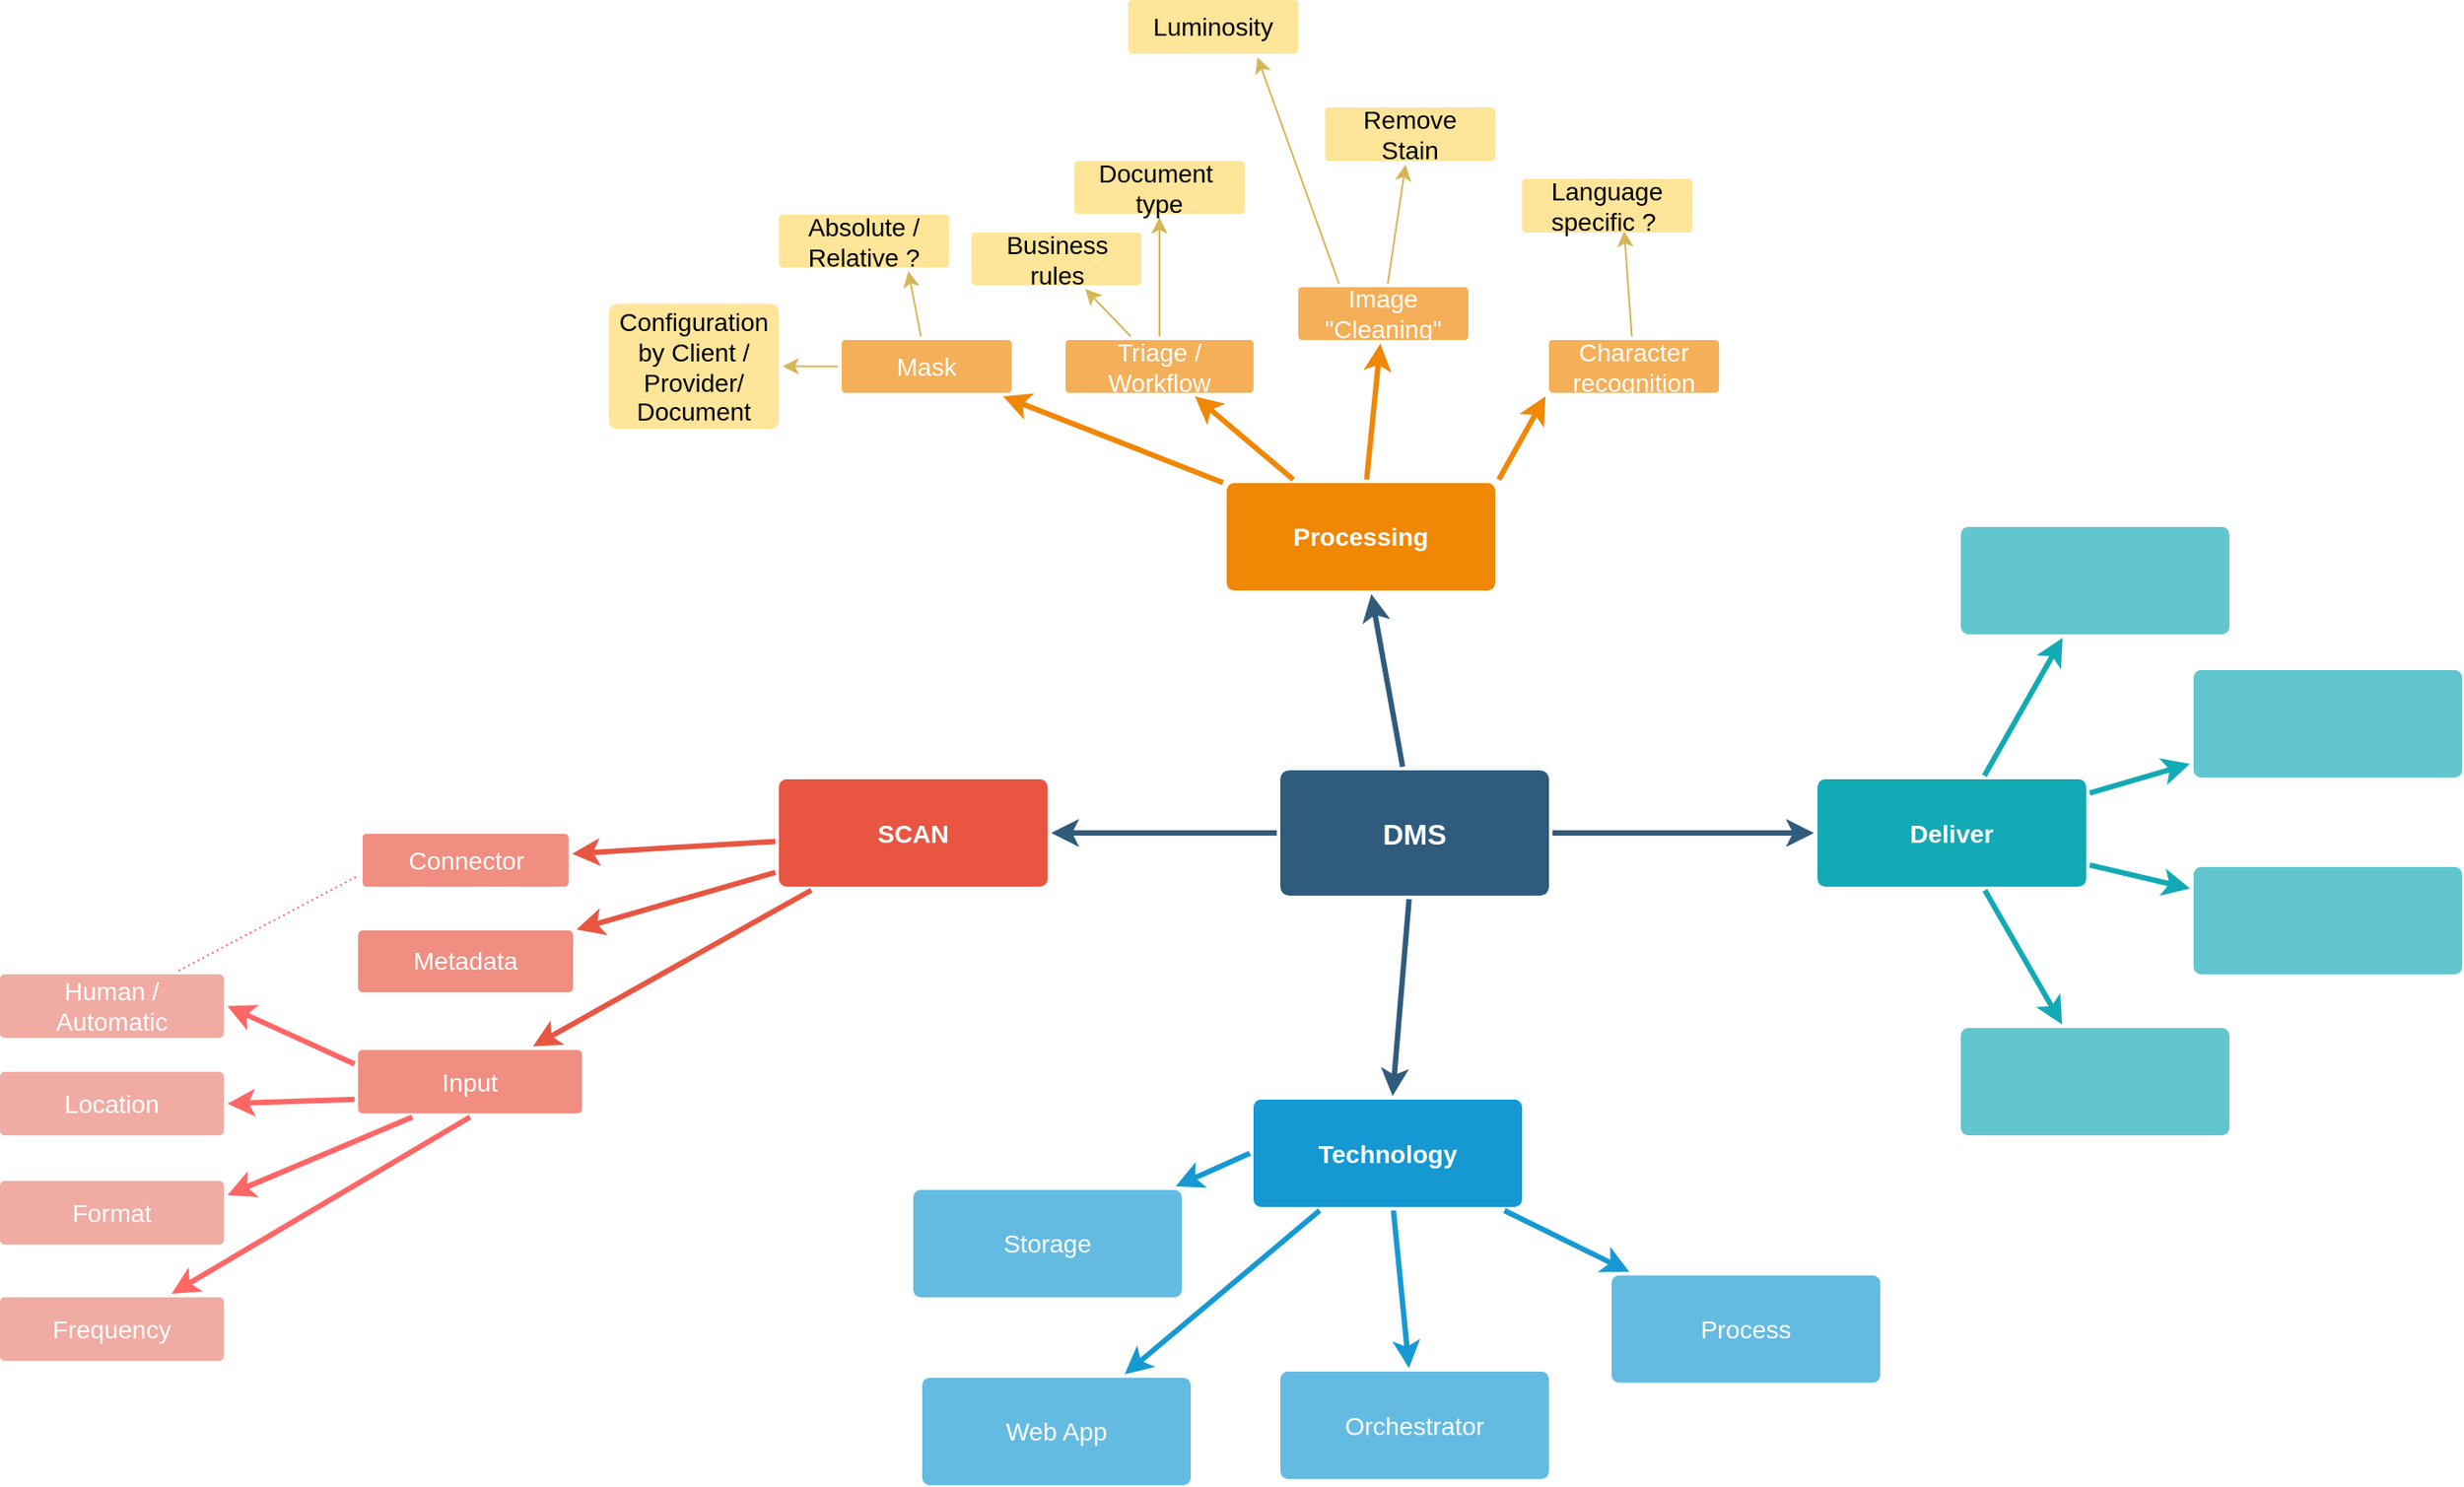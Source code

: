 <mxfile version="12.5.4" type="device"><diagram id="6a731a19-8d31-9384-78a2-239565b7b9f0" name="Page-1"><mxGraphModel dx="1951" dy="1533" grid="1" gridSize="10" guides="1" tooltips="1" connect="1" arrows="1" fold="1" page="1" pageScale="1" pageWidth="1169" pageHeight="827" background="#ffffff" math="0" shadow="0"><root><mxCell id="0"/><mxCell id="1" parent="0"/><mxCell id="1745" value="" style="edgeStyle=none;rounded=0;jumpStyle=none;html=1;shadow=0;labelBackgroundColor=none;startArrow=none;startFill=0;endArrow=classic;endFill=1;jettySize=auto;orthogonalLoop=1;strokeColor=#2F5B7C;strokeWidth=3;fontFamily=Helvetica;fontSize=16;fontColor=#23445D;spacing=5;" parent="1" source="1749" target="1764" edge="1"><mxGeometry relative="1" as="geometry"/></mxCell><mxCell id="1746" value="" style="edgeStyle=none;rounded=0;jumpStyle=none;html=1;shadow=0;labelBackgroundColor=none;startArrow=none;startFill=0;endArrow=classic;endFill=1;jettySize=auto;orthogonalLoop=1;strokeColor=#2F5B7C;strokeWidth=3;fontFamily=Helvetica;fontSize=16;fontColor=#23445D;spacing=5;" parent="1" source="1749" target="1771" edge="1"><mxGeometry relative="1" as="geometry"/></mxCell><mxCell id="1747" value="" style="edgeStyle=none;rounded=0;jumpStyle=none;html=1;shadow=0;labelBackgroundColor=none;startArrow=none;startFill=0;endArrow=classic;endFill=1;jettySize=auto;orthogonalLoop=1;strokeColor=#2F5B7C;strokeWidth=3;fontFamily=Helvetica;fontSize=16;fontColor=#23445D;spacing=5;" parent="1" source="1749" target="1760" edge="1"><mxGeometry relative="1" as="geometry"/></mxCell><mxCell id="1748" value="" style="edgeStyle=none;rounded=0;jumpStyle=none;html=1;shadow=0;labelBackgroundColor=none;startArrow=none;startFill=0;endArrow=classic;endFill=1;jettySize=auto;orthogonalLoop=1;strokeColor=#2F5B7C;strokeWidth=3;fontFamily=Helvetica;fontSize=16;fontColor=#23445D;spacing=5;" parent="1" source="1749" target="1753" edge="1"><mxGeometry relative="1" as="geometry"/></mxCell><mxCell id="1749" value="DMS" style="rounded=1;whiteSpace=wrap;html=1;shadow=0;labelBackgroundColor=none;strokeColor=none;strokeWidth=3;fillColor=#2F5B7C;fontFamily=Helvetica;fontSize=16;fontColor=#FFFFFF;align=center;fontStyle=1;spacing=5;arcSize=7;perimeterSpacing=2;" parent="1" vertex="1"><mxGeometry x="495" y="380.5" width="150" height="70" as="geometry"/></mxCell><mxCell id="1750" value="" style="edgeStyle=none;rounded=1;jumpStyle=none;html=1;shadow=0;labelBackgroundColor=none;startArrow=none;startFill=0;jettySize=auto;orthogonalLoop=1;strokeColor=#E85642;strokeWidth=3;fontFamily=Helvetica;fontSize=14;fontColor=#FFFFFF;spacing=5;fontStyle=1;fillColor=#b0e3e6;" parent="1" source="1753" target="1756" edge="1"><mxGeometry relative="1" as="geometry"/></mxCell><mxCell id="1751" value="" style="edgeStyle=none;rounded=1;jumpStyle=none;html=1;shadow=0;labelBackgroundColor=none;startArrow=none;startFill=0;jettySize=auto;orthogonalLoop=1;strokeColor=#E85642;strokeWidth=3;fontFamily=Helvetica;fontSize=14;fontColor=#FFFFFF;spacing=5;fontStyle=1;fillColor=#b0e3e6;" parent="1" source="1753" target="1755" edge="1"><mxGeometry relative="1" as="geometry"/></mxCell><mxCell id="1752" value="" style="edgeStyle=none;rounded=1;jumpStyle=none;html=1;shadow=0;labelBackgroundColor=none;startArrow=none;startFill=0;jettySize=auto;orthogonalLoop=1;strokeColor=#E85642;strokeWidth=3;fontFamily=Helvetica;fontSize=14;fontColor=#FFFFFF;spacing=5;fontStyle=1;fillColor=#b0e3e6;" parent="1" source="1753" target="1754" edge="1"><mxGeometry relative="1" as="geometry"/></mxCell><mxCell id="1753" value="SCAN" style="rounded=1;whiteSpace=wrap;html=1;shadow=0;labelBackgroundColor=none;strokeColor=none;strokeWidth=3;fillColor=#e85642;fontFamily=Helvetica;fontSize=14;fontColor=#FFFFFF;align=center;spacing=5;fontStyle=1;arcSize=7;perimeterSpacing=2;" parent="1" vertex="1"><mxGeometry x="215" y="385.5" width="150" height="60" as="geometry"/></mxCell><mxCell id="1754" value="Input" style="rounded=1;whiteSpace=wrap;html=1;shadow=0;labelBackgroundColor=none;strokeColor=none;strokeWidth=3;fillColor=#f08e81;fontFamily=Helvetica;fontSize=14;fontColor=#FFFFFF;align=center;spacing=5;fontStyle=0;arcSize=7;perimeterSpacing=2;" parent="1" vertex="1"><mxGeometry x="-20" y="536.75" width="125" height="35.5" as="geometry"/></mxCell><mxCell id="1755" value="Metadata" style="rounded=1;whiteSpace=wrap;html=1;shadow=0;labelBackgroundColor=none;strokeColor=none;strokeWidth=3;fillColor=#f08e81;fontFamily=Helvetica;fontSize=14;fontColor=#FFFFFF;align=center;spacing=5;fontStyle=0;arcSize=7;perimeterSpacing=2;" parent="1" vertex="1"><mxGeometry x="-20" y="470" width="120" height="34.5" as="geometry"/></mxCell><mxCell id="1756" value="Connector" style="rounded=1;whiteSpace=wrap;html=1;shadow=0;labelBackgroundColor=none;strokeColor=none;strokeWidth=3;fillColor=#f08e81;fontFamily=Helvetica;fontSize=14;fontColor=#FFFFFF;align=center;spacing=5;fontStyle=0;arcSize=7;perimeterSpacing=2;" parent="1" vertex="1"><mxGeometry x="-17.5" y="416" width="115" height="29.5" as="geometry"/></mxCell><mxCell id="1757" value="" style="edgeStyle=none;rounded=0;jumpStyle=none;html=1;shadow=0;labelBackgroundColor=none;startArrow=none;startFill=0;endArrow=classic;endFill=1;jettySize=auto;orthogonalLoop=1;strokeColor=#1699D3;strokeWidth=3;fontFamily=Helvetica;fontSize=14;fontColor=#FFFFFF;spacing=5;" parent="1" source="1760" target="1763" edge="1"><mxGeometry relative="1" as="geometry"/></mxCell><mxCell id="1758" value="" style="edgeStyle=none;rounded=0;jumpStyle=none;html=1;shadow=0;labelBackgroundColor=none;startArrow=none;startFill=0;endArrow=classic;endFill=1;jettySize=auto;orthogonalLoop=1;strokeColor=#1699D3;strokeWidth=3;fontFamily=Helvetica;fontSize=14;fontColor=#FFFFFF;spacing=5;" parent="1" source="1760" target="1762" edge="1"><mxGeometry relative="1" as="geometry"/></mxCell><mxCell id="1759" value="" style="edgeStyle=none;rounded=0;jumpStyle=none;html=1;shadow=0;labelBackgroundColor=none;startArrow=none;startFill=0;endArrow=classic;endFill=1;jettySize=auto;orthogonalLoop=1;strokeColor=#1699D3;strokeWidth=3;fontFamily=Helvetica;fontSize=14;fontColor=#FFFFFF;spacing=5;" parent="1" source="1760" target="1761" edge="1"><mxGeometry relative="1" as="geometry"/></mxCell><mxCell id="1760" value="Technology" style="rounded=1;whiteSpace=wrap;html=1;shadow=0;labelBackgroundColor=none;strokeColor=none;strokeWidth=3;fillColor=#1699d3;fontFamily=Helvetica;fontSize=14;fontColor=#FFFFFF;align=center;spacing=5;fontStyle=1;arcSize=7;perimeterSpacing=2;" parent="1" vertex="1"><mxGeometry x="480" y="564.5" width="150" height="60" as="geometry"/></mxCell><mxCell id="1761" value="Process" style="rounded=1;whiteSpace=wrap;html=1;shadow=0;labelBackgroundColor=none;strokeColor=none;strokeWidth=3;fillColor=#64bbe2;fontFamily=Helvetica;fontSize=14;fontColor=#FFFFFF;align=center;spacing=5;arcSize=7;perimeterSpacing=2;" parent="1" vertex="1"><mxGeometry x="680" y="662.75" width="150" height="60" as="geometry"/></mxCell><mxCell id="1762" value="Orchestrator" style="rounded=1;whiteSpace=wrap;html=1;shadow=0;labelBackgroundColor=none;strokeColor=none;strokeWidth=3;fillColor=#64bbe2;fontFamily=Helvetica;fontSize=14;fontColor=#FFFFFF;align=center;spacing=5;arcSize=7;perimeterSpacing=2;" parent="1" vertex="1"><mxGeometry x="495" y="716.5" width="150" height="60" as="geometry"/></mxCell><mxCell id="1763" value="Web App" style="rounded=1;whiteSpace=wrap;html=1;shadow=0;labelBackgroundColor=none;strokeColor=none;strokeWidth=3;fillColor=#64bbe2;fontFamily=Helvetica;fontSize=14;fontColor=#FFFFFF;align=center;spacing=5;arcSize=7;perimeterSpacing=2;" parent="1" vertex="1"><mxGeometry x="295" y="720" width="150" height="60" as="geometry"/></mxCell><mxCell id="1764" value="Processing" style="rounded=1;whiteSpace=wrap;html=1;shadow=0;labelBackgroundColor=none;strokeColor=none;strokeWidth=3;fillColor=#F08705;fontFamily=Helvetica;fontSize=14;fontColor=#FFFFFF;align=center;spacing=5;fontStyle=1;arcSize=7;perimeterSpacing=2;" parent="1" vertex="1"><mxGeometry x="465" y="220" width="150" height="60" as="geometry"/></mxCell><mxCell id="g_iOaS0XgonC-97d45KO-1799" style="edgeStyle=none;rounded=0;orthogonalLoop=1;jettySize=auto;html=1;strokeColor=#d6b656;fontColor=#000000;fillColor=#fff2cc;entryX=0.75;entryY=1;entryDx=0;entryDy=0;exitX=0.25;exitY=0;exitDx=0;exitDy=0;" edge="1" parent="1" source="1765" target="g_iOaS0XgonC-97d45KO-1798"><mxGeometry relative="1" as="geometry"><mxPoint x="552.5" y="70" as="targetPoint"/></mxGeometry></mxCell><mxCell id="g_iOaS0XgonC-97d45KO-1801" style="edgeStyle=none;rounded=0;orthogonalLoop=1;jettySize=auto;html=1;strokeColor=#d6b656;fontColor=#000000;fillColor=#fff2cc;" edge="1" parent="1" source="1765" target="g_iOaS0XgonC-97d45KO-1800"><mxGeometry relative="1" as="geometry"/></mxCell><mxCell id="1765" value="Image &quot;Cleaning&quot;" style="rounded=1;whiteSpace=wrap;html=1;shadow=0;labelBackgroundColor=none;strokeColor=none;strokeWidth=3;fillColor=#f5af58;fontFamily=Helvetica;fontSize=14;fontColor=#FFFFFF;align=center;spacing=5;arcSize=7;perimeterSpacing=2;" parent="1" vertex="1"><mxGeometry x="505" y="110.5" width="95" height="29.5" as="geometry"/></mxCell><mxCell id="1766" value="" style="edgeStyle=none;rounded=0;jumpStyle=none;html=1;shadow=0;labelBackgroundColor=none;startArrow=none;startFill=0;endArrow=classic;endFill=1;jettySize=auto;orthogonalLoop=1;strokeColor=#F08705;strokeWidth=3;fontFamily=Helvetica;fontSize=14;fontColor=#FFFFFF;spacing=5;" parent="1" source="1764" target="1765" edge="1"><mxGeometry relative="1" as="geometry"/></mxCell><mxCell id="g_iOaS0XgonC-97d45KO-1795" style="edgeStyle=none;rounded=0;orthogonalLoop=1;jettySize=auto;html=1;strokeColor=#d6b656;fontColor=#000000;fillColor=#fff2cc;" edge="1" parent="1" source="1767" target="g_iOaS0XgonC-97d45KO-1794"><mxGeometry relative="1" as="geometry"/></mxCell><mxCell id="g_iOaS0XgonC-97d45KO-1797" style="edgeStyle=none;rounded=0;orthogonalLoop=1;jettySize=auto;html=1;strokeColor=#d6b656;fontColor=#000000;fillColor=#fff2cc;" edge="1" parent="1" source="1767" target="g_iOaS0XgonC-97d45KO-1796"><mxGeometry relative="1" as="geometry"/></mxCell><mxCell id="1767" value="Triage / Workflow" style="rounded=1;whiteSpace=wrap;html=1;shadow=0;labelBackgroundColor=none;strokeColor=none;strokeWidth=3;fillColor=#f5af58;fontFamily=Helvetica;fontSize=14;fontColor=#FFFFFF;align=center;spacing=5;arcSize=7;perimeterSpacing=2;" parent="1" vertex="1"><mxGeometry x="375" y="140" width="105" height="29.5" as="geometry"/></mxCell><mxCell id="1768" value="" style="edgeStyle=none;rounded=0;jumpStyle=none;html=1;shadow=0;labelBackgroundColor=none;startArrow=none;startFill=0;endArrow=classic;endFill=1;jettySize=auto;orthogonalLoop=1;strokeColor=#F08705;strokeWidth=3;fontFamily=Helvetica;fontSize=14;fontColor=#FFFFFF;spacing=5;" parent="1" source="1764" target="1767" edge="1"><mxGeometry relative="1" as="geometry"/></mxCell><mxCell id="g_iOaS0XgonC-97d45KO-1793" style="rounded=0;orthogonalLoop=1;jettySize=auto;html=1;strokeColor=#d6b656;fontColor=#000000;entryX=0.75;entryY=1;entryDx=0;entryDy=0;fillColor=#fff2cc;" edge="1" parent="1" source="1769" target="g_iOaS0XgonC-97d45KO-1792"><mxGeometry relative="1" as="geometry"><mxPoint x="170" y="120" as="targetPoint"/></mxGeometry></mxCell><mxCell id="g_iOaS0XgonC-97d45KO-1803" style="edgeStyle=none;rounded=0;orthogonalLoop=1;jettySize=auto;html=1;strokeColor=#d6b656;fontColor=#000000;fillColor=#fff2cc;" edge="1" parent="1" source="1769" target="g_iOaS0XgonC-97d45KO-1802"><mxGeometry relative="1" as="geometry"/></mxCell><mxCell id="1769" value="Mask" style="rounded=1;whiteSpace=wrap;html=1;shadow=0;labelBackgroundColor=none;strokeColor=none;strokeWidth=3;fillColor=#f5af58;fontFamily=Helvetica;fontSize=14;fontColor=#FFFFFF;align=center;spacing=5;arcSize=7;perimeterSpacing=2;" parent="1" vertex="1"><mxGeometry x="250" y="140" width="95" height="29.5" as="geometry"/></mxCell><mxCell id="1770" value="" style="edgeStyle=none;rounded=0;jumpStyle=none;html=1;shadow=0;labelBackgroundColor=none;startArrow=none;startFill=0;endArrow=classic;endFill=1;jettySize=auto;orthogonalLoop=1;strokeColor=#F08705;strokeWidth=3;fontFamily=Helvetica;fontSize=14;fontColor=#FFFFFF;spacing=5;" parent="1" source="1764" target="1769" edge="1"><mxGeometry relative="1" as="geometry"/></mxCell><mxCell id="1771" value="Deliver" style="rounded=1;whiteSpace=wrap;html=1;shadow=0;labelBackgroundColor=none;strokeColor=none;strokeWidth=3;fillColor=#12aab5;fontFamily=Helvetica;fontSize=14;fontColor=#FFFFFF;align=center;spacing=5;fontStyle=1;arcSize=7;perimeterSpacing=2;" parent="1" vertex="1"><mxGeometry x="795" y="385.5" width="150" height="60" as="geometry"/></mxCell><mxCell id="1772" value="" style="rounded=1;whiteSpace=wrap;html=1;shadow=0;labelBackgroundColor=none;strokeColor=none;strokeWidth=3;fillColor=#61c6ce;fontFamily=Helvetica;fontSize=14;fontColor=#FFFFFF;align=center;spacing=5;fontStyle=0;arcSize=7;perimeterSpacing=2;" parent="1" vertex="1"><mxGeometry x="875" y="524.5" width="150" height="60" as="geometry"/></mxCell><mxCell id="1773" value="" style="edgeStyle=none;rounded=1;jumpStyle=none;html=1;shadow=0;labelBackgroundColor=none;startArrow=none;startFill=0;jettySize=auto;orthogonalLoop=1;strokeColor=#12AAB5;strokeWidth=3;fontFamily=Helvetica;fontSize=14;fontColor=#FFFFFF;spacing=5;fontStyle=1;fillColor=#b0e3e6;" parent="1" source="1771" target="1772" edge="1"><mxGeometry relative="1" as="geometry"/></mxCell><mxCell id="1774" value="" style="rounded=1;whiteSpace=wrap;html=1;shadow=0;labelBackgroundColor=none;strokeColor=none;strokeWidth=3;fillColor=#61c6ce;fontFamily=Helvetica;fontSize=14;fontColor=#FFFFFF;align=center;spacing=5;fontStyle=0;arcSize=7;perimeterSpacing=2;" parent="1" vertex="1"><mxGeometry x="1005" y="434.5" width="150" height="60" as="geometry"/></mxCell><mxCell id="1775" value="" style="edgeStyle=none;rounded=1;jumpStyle=none;html=1;shadow=0;labelBackgroundColor=none;startArrow=none;startFill=0;jettySize=auto;orthogonalLoop=1;strokeColor=#12AAB5;strokeWidth=3;fontFamily=Helvetica;fontSize=14;fontColor=#FFFFFF;spacing=5;fontStyle=1;fillColor=#b0e3e6;" parent="1" source="1771" target="1774" edge="1"><mxGeometry relative="1" as="geometry"/></mxCell><mxCell id="1776" value="" style="rounded=1;whiteSpace=wrap;html=1;shadow=0;labelBackgroundColor=none;strokeColor=none;strokeWidth=3;fillColor=#61c6ce;fontFamily=Helvetica;fontSize=14;fontColor=#FFFFFF;align=center;spacing=5;fontStyle=0;arcSize=7;perimeterSpacing=2;" parent="1" vertex="1"><mxGeometry x="1005" y="324.5" width="150" height="60" as="geometry"/></mxCell><mxCell id="1777" value="" style="edgeStyle=none;rounded=1;jumpStyle=none;html=1;shadow=0;labelBackgroundColor=none;startArrow=none;startFill=0;jettySize=auto;orthogonalLoop=1;strokeColor=#12AAB5;strokeWidth=3;fontFamily=Helvetica;fontSize=14;fontColor=#FFFFFF;spacing=5;fontStyle=1;fillColor=#b0e3e6;" parent="1" source="1771" target="1776" edge="1"><mxGeometry relative="1" as="geometry"/></mxCell><mxCell id="1778" value="" style="rounded=1;whiteSpace=wrap;html=1;shadow=0;labelBackgroundColor=none;strokeColor=none;strokeWidth=3;fillColor=#61c6ce;fontFamily=Helvetica;fontSize=14;fontColor=#FFFFFF;align=center;spacing=5;fontStyle=0;arcSize=7;perimeterSpacing=2;" parent="1" vertex="1"><mxGeometry x="875" y="244.5" width="150" height="60" as="geometry"/></mxCell><mxCell id="1779" value="" style="edgeStyle=none;rounded=1;jumpStyle=none;html=1;shadow=0;labelBackgroundColor=none;startArrow=none;startFill=0;jettySize=auto;orthogonalLoop=1;strokeColor=#12AAB5;strokeWidth=3;fontFamily=Helvetica;fontSize=14;fontColor=#FFFFFF;spacing=5;fontStyle=1;fillColor=#b0e3e6;" parent="1" source="1771" target="1778" edge="1"><mxGeometry relative="1" as="geometry"/></mxCell><mxCell id="g_iOaS0XgonC-97d45KO-1779" value="Format" style="rounded=1;whiteSpace=wrap;html=1;shadow=0;labelBackgroundColor=none;strokeColor=none;strokeWidth=3;fillColor=#F0ABA3;fontFamily=Helvetica;fontSize=14;fontColor=#FFFFFF;align=center;spacing=5;fontStyle=0;arcSize=7;perimeterSpacing=2;" vertex="1" parent="1"><mxGeometry x="-220" y="610" width="125" height="35.5" as="geometry"/></mxCell><mxCell id="g_iOaS0XgonC-97d45KO-1780" value="" style="edgeStyle=none;rounded=1;jumpStyle=none;html=1;shadow=0;labelBackgroundColor=none;startArrow=none;startFill=0;jettySize=auto;orthogonalLoop=1;strokeColor=#FF6666;strokeWidth=3;fontFamily=Helvetica;fontSize=14;fontColor=#FFFFFF;spacing=5;fontStyle=1;fillColor=#b0e3e6;exitX=0.25;exitY=1;exitDx=0;exitDy=0;entryX=1;entryY=0.25;entryDx=0;entryDy=0;" edge="1" parent="1" source="1754" target="g_iOaS0XgonC-97d45KO-1779"><mxGeometry relative="1" as="geometry"><mxPoint x="97.728" y="540" as="sourcePoint"/><mxPoint x="14.004" y="595" as="targetPoint"/></mxGeometry></mxCell><mxCell id="g_iOaS0XgonC-97d45KO-1781" value="Location" style="rounded=1;whiteSpace=wrap;html=1;shadow=0;labelBackgroundColor=none;strokeColor=none;strokeWidth=3;fillColor=#F0ABA3;fontFamily=Helvetica;fontSize=14;fontColor=#FFFFFF;align=center;spacing=5;fontStyle=0;arcSize=7;perimeterSpacing=2;" vertex="1" parent="1"><mxGeometry x="-220" y="549" width="125" height="35.5" as="geometry"/></mxCell><mxCell id="g_iOaS0XgonC-97d45KO-1782" value="" style="edgeStyle=none;rounded=1;jumpStyle=none;html=1;shadow=0;labelBackgroundColor=none;startArrow=none;startFill=0;jettySize=auto;orthogonalLoop=1;strokeColor=#FF6666;strokeWidth=3;fontFamily=Helvetica;fontSize=14;fontColor=#FFFFFF;spacing=5;fontStyle=1;fillColor=#b0e3e6;exitX=0;exitY=0.25;exitDx=0;exitDy=0;entryX=1;entryY=0.5;entryDx=0;entryDy=0;" edge="1" parent="1" source="1754" target="g_iOaS0XgonC-97d45KO-1784"><mxGeometry relative="1" as="geometry"><mxPoint x="14" y="506.51" as="sourcePoint"/><mxPoint x="-61.196" y="584.502" as="targetPoint"/></mxGeometry></mxCell><mxCell id="g_iOaS0XgonC-97d45KO-1804" style="edgeStyle=none;rounded=0;orthogonalLoop=1;jettySize=auto;html=1;entryX=0;entryY=0.75;entryDx=0;entryDy=0;strokeColor=#FF6666;fontColor=#000000;dashed=1;dashPattern=1 2;endArrow=none;endFill=0;" edge="1" parent="1" source="g_iOaS0XgonC-97d45KO-1784" target="1756"><mxGeometry relative="1" as="geometry"/></mxCell><mxCell id="g_iOaS0XgonC-97d45KO-1784" value="Human / Automatic" style="rounded=1;whiteSpace=wrap;html=1;shadow=0;labelBackgroundColor=none;strokeColor=none;strokeWidth=3;fillColor=#F0ABA3;fontFamily=Helvetica;fontSize=14;fontColor=#FFFFFF;align=center;spacing=5;fontStyle=0;arcSize=7;perimeterSpacing=2;" vertex="1" parent="1"><mxGeometry x="-220" y="494.5" width="125" height="35.5" as="geometry"/></mxCell><mxCell id="g_iOaS0XgonC-97d45KO-1785" value="" style="edgeStyle=none;rounded=1;jumpStyle=none;html=1;shadow=0;labelBackgroundColor=none;startArrow=none;startFill=0;jettySize=auto;orthogonalLoop=1;strokeColor=#FF6666;strokeWidth=3;fontFamily=Helvetica;fontSize=14;fontColor=#FFFFFF;spacing=5;fontStyle=1;fillColor=#b0e3e6;exitX=0;exitY=0.75;exitDx=0;exitDy=0;entryX=1;entryY=0.5;entryDx=0;entryDy=0;" edge="1" parent="1" source="1754" target="g_iOaS0XgonC-97d45KO-1781"><mxGeometry relative="1" as="geometry"><mxPoint x="73" y="532.25" as="sourcePoint"/><mxPoint x="-65.25" y="592.5" as="targetPoint"/></mxGeometry></mxCell><mxCell id="g_iOaS0XgonC-97d45KO-1786" value="Frequency" style="rounded=1;whiteSpace=wrap;html=1;shadow=0;labelBackgroundColor=none;strokeColor=none;strokeWidth=3;fillColor=#F0ABA3;fontFamily=Helvetica;fontSize=14;fontColor=#FFFFFF;align=center;spacing=5;fontStyle=0;arcSize=7;perimeterSpacing=2;" vertex="1" parent="1"><mxGeometry x="-220" y="675" width="125" height="35.5" as="geometry"/></mxCell><mxCell id="g_iOaS0XgonC-97d45KO-1787" value="" style="edgeStyle=none;rounded=1;jumpStyle=none;html=1;shadow=0;labelBackgroundColor=none;startArrow=none;startFill=0;jettySize=auto;orthogonalLoop=1;strokeColor=#FF6666;strokeWidth=3;fontFamily=Helvetica;fontSize=14;fontColor=#FFFFFF;spacing=5;fontStyle=1;fillColor=#b0e3e6;exitX=0.5;exitY=1;exitDx=0;exitDy=0;" edge="1" parent="1" source="1754" target="g_iOaS0XgonC-97d45KO-1786"><mxGeometry relative="1" as="geometry"><mxPoint x="20.25" y="584.25" as="sourcePoint"/><mxPoint x="30.054" y="629.992" as="targetPoint"/></mxGeometry></mxCell><mxCell id="g_iOaS0XgonC-97d45KO-1806" style="edgeStyle=none;rounded=0;orthogonalLoop=1;jettySize=auto;html=1;entryX=0.596;entryY=0.912;entryDx=0;entryDy=0;entryPerimeter=0;endArrow=classic;strokeColor=#d6b656;fontColor=#000000;fillColor=#fff2cc;" edge="1" parent="1" source="g_iOaS0XgonC-97d45KO-1788" target="g_iOaS0XgonC-97d45KO-1805"><mxGeometry relative="1" as="geometry"/></mxCell><mxCell id="g_iOaS0XgonC-97d45KO-1788" value="Character recognition" style="rounded=1;whiteSpace=wrap;html=1;shadow=0;labelBackgroundColor=none;strokeColor=none;strokeWidth=3;fillColor=#f5af58;fontFamily=Helvetica;fontSize=14;fontColor=#FFFFFF;align=center;spacing=5;arcSize=7;perimeterSpacing=2;" vertex="1" parent="1"><mxGeometry x="645" y="140" width="95" height="29.5" as="geometry"/></mxCell><mxCell id="g_iOaS0XgonC-97d45KO-1791" value="" style="edgeStyle=none;rounded=0;jumpStyle=none;html=1;shadow=0;labelBackgroundColor=none;startArrow=none;startFill=0;endArrow=classic;endFill=1;jettySize=auto;orthogonalLoop=1;strokeColor=#F08705;strokeWidth=3;fontFamily=Helvetica;fontSize=14;fontColor=#FFFFFF;spacing=5;exitX=1;exitY=0;exitDx=0;exitDy=0;entryX=0;entryY=1;entryDx=0;entryDy=0;" edge="1" parent="1" source="1764" target="g_iOaS0XgonC-97d45KO-1788"><mxGeometry relative="1" as="geometry"><mxPoint x="523.262" y="202.5" as="sourcePoint"/><mxPoint x="545.09" y="181.5" as="targetPoint"/></mxGeometry></mxCell><mxCell id="g_iOaS0XgonC-97d45KO-1792" value="Absolute / Relative ?" style="rounded=1;whiteSpace=wrap;html=1;shadow=0;labelBackgroundColor=none;strokeColor=none;strokeWidth=3;fillColor=#FFE599;fontFamily=Helvetica;fontSize=14;fontColor=#000000;align=center;spacing=5;arcSize=7;perimeterSpacing=2;" vertex="1" parent="1"><mxGeometry x="215" y="70" width="95" height="29.5" as="geometry"/></mxCell><mxCell id="g_iOaS0XgonC-97d45KO-1794" value="Business rules" style="rounded=1;whiteSpace=wrap;html=1;shadow=0;labelBackgroundColor=none;strokeColor=none;strokeWidth=3;fillColor=#FFE599;fontFamily=Helvetica;fontSize=14;fontColor=#000000;align=center;spacing=5;arcSize=7;perimeterSpacing=2;" vertex="1" parent="1"><mxGeometry x="322.5" y="80" width="95" height="29.5" as="geometry"/></mxCell><mxCell id="g_iOaS0XgonC-97d45KO-1796" value="Document&amp;nbsp;&lt;br&gt;type" style="rounded=1;whiteSpace=wrap;html=1;shadow=0;labelBackgroundColor=none;strokeColor=none;strokeWidth=3;fillColor=#FFE599;fontFamily=Helvetica;fontSize=14;fontColor=#000000;align=center;spacing=5;arcSize=7;perimeterSpacing=2;" vertex="1" parent="1"><mxGeometry x="380" y="40" width="95" height="29.5" as="geometry"/></mxCell><mxCell id="g_iOaS0XgonC-97d45KO-1798" value="Luminosity" style="rounded=1;whiteSpace=wrap;html=1;shadow=0;labelBackgroundColor=none;strokeColor=none;strokeWidth=3;fillColor=#FFE599;fontFamily=Helvetica;fontSize=14;fontColor=#000000;align=center;spacing=5;arcSize=7;perimeterSpacing=2;" vertex="1" parent="1"><mxGeometry x="410" y="-50" width="95" height="30" as="geometry"/></mxCell><mxCell id="g_iOaS0XgonC-97d45KO-1800" value="Remove Stain" style="rounded=1;whiteSpace=wrap;html=1;shadow=0;labelBackgroundColor=none;strokeColor=none;strokeWidth=3;fillColor=#FFE599;fontFamily=Helvetica;fontSize=14;fontColor=#000000;align=center;spacing=5;arcSize=7;perimeterSpacing=2;" vertex="1" parent="1"><mxGeometry x="520" y="10" width="95" height="30" as="geometry"/></mxCell><mxCell id="g_iOaS0XgonC-97d45KO-1802" value="Configuration by Client / Provider/ Document" style="rounded=1;whiteSpace=wrap;html=1;shadow=0;labelBackgroundColor=none;strokeColor=none;strokeWidth=3;fillColor=#FFE599;fontFamily=Helvetica;fontSize=14;fontColor=#000000;align=center;spacing=5;arcSize=7;perimeterSpacing=2;" vertex="1" parent="1"><mxGeometry x="120" y="119.75" width="95" height="70" as="geometry"/></mxCell><mxCell id="g_iOaS0XgonC-97d45KO-1805" value="Language specific ?&amp;nbsp;" style="rounded=1;whiteSpace=wrap;html=1;shadow=0;labelBackgroundColor=none;strokeColor=none;strokeWidth=3;fillColor=#FFE599;fontFamily=Helvetica;fontSize=14;fontColor=#000000;align=center;spacing=5;arcSize=7;perimeterSpacing=2;" vertex="1" parent="1"><mxGeometry x="630" y="50" width="95" height="30" as="geometry"/></mxCell><mxCell id="g_iOaS0XgonC-97d45KO-1807" value="" style="edgeStyle=none;rounded=0;jumpStyle=none;html=1;shadow=0;labelBackgroundColor=none;startArrow=none;startFill=0;endArrow=classic;endFill=1;jettySize=auto;orthogonalLoop=1;strokeColor=#1699D3;strokeWidth=3;fontFamily=Helvetica;fontSize=14;fontColor=#FFFFFF;spacing=5;exitX=0;exitY=0.5;exitDx=0;exitDy=0;" edge="1" parent="1" target="g_iOaS0XgonC-97d45KO-1808" source="1760"><mxGeometry relative="1" as="geometry"><mxPoint x="480" y="549" as="sourcePoint"/></mxGeometry></mxCell><mxCell id="g_iOaS0XgonC-97d45KO-1808" value="Storage" style="rounded=1;whiteSpace=wrap;html=1;shadow=0;labelBackgroundColor=none;strokeColor=none;strokeWidth=3;fillColor=#64bbe2;fontFamily=Helvetica;fontSize=14;fontColor=#FFFFFF;align=center;spacing=5;arcSize=7;perimeterSpacing=2;" vertex="1" parent="1"><mxGeometry x="290" y="615" width="150" height="60" as="geometry"/></mxCell></root></mxGraphModel></diagram></mxfile>